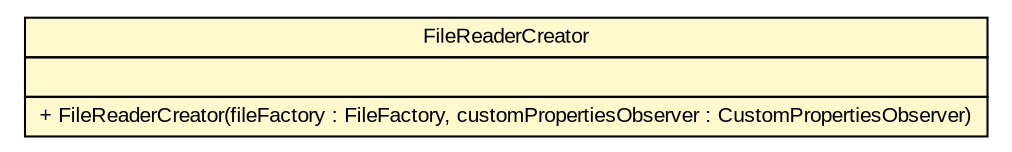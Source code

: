 #!/usr/local/bin/dot
#
# Class diagram 
# Generated by UMLGraph version R5_6 (http://www.umlgraph.org/)
#

digraph G {
	edge [fontname="arial",fontsize=10,labelfontname="arial",labelfontsize=10];
	node [fontname="arial",fontsize=10,shape=plaintext];
	nodesep=0.25;
	ranksep=0.5;
	// br.gov.to.sefaz.arr.processamento.creator.FileReaderCreator
	c554899 [label=<<table title="br.gov.to.sefaz.arr.processamento.creator.FileReaderCreator" border="0" cellborder="1" cellspacing="0" cellpadding="2" port="p" bgcolor="lemonChiffon" href="./FileReaderCreator.html">
		<tr><td><table border="0" cellspacing="0" cellpadding="1">
<tr><td align="center" balign="center"> FileReaderCreator </td></tr>
		</table></td></tr>
		<tr><td><table border="0" cellspacing="0" cellpadding="1">
<tr><td align="left" balign="left">  </td></tr>
		</table></td></tr>
		<tr><td><table border="0" cellspacing="0" cellpadding="1">
<tr><td align="left" balign="left"> + FileReaderCreator(fileFactory : FileFactory, customPropertiesObserver : CustomPropertiesObserver) </td></tr>
		</table></td></tr>
		</table>>, URL="./FileReaderCreator.html", fontname="arial", fontcolor="black", fontsize=10.0];
}

